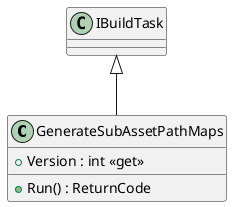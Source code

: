 @startuml
class GenerateSubAssetPathMaps {
    + Version : int <<get>>
    + Run() : ReturnCode
}
IBuildTask <|-- GenerateSubAssetPathMaps
@enduml

